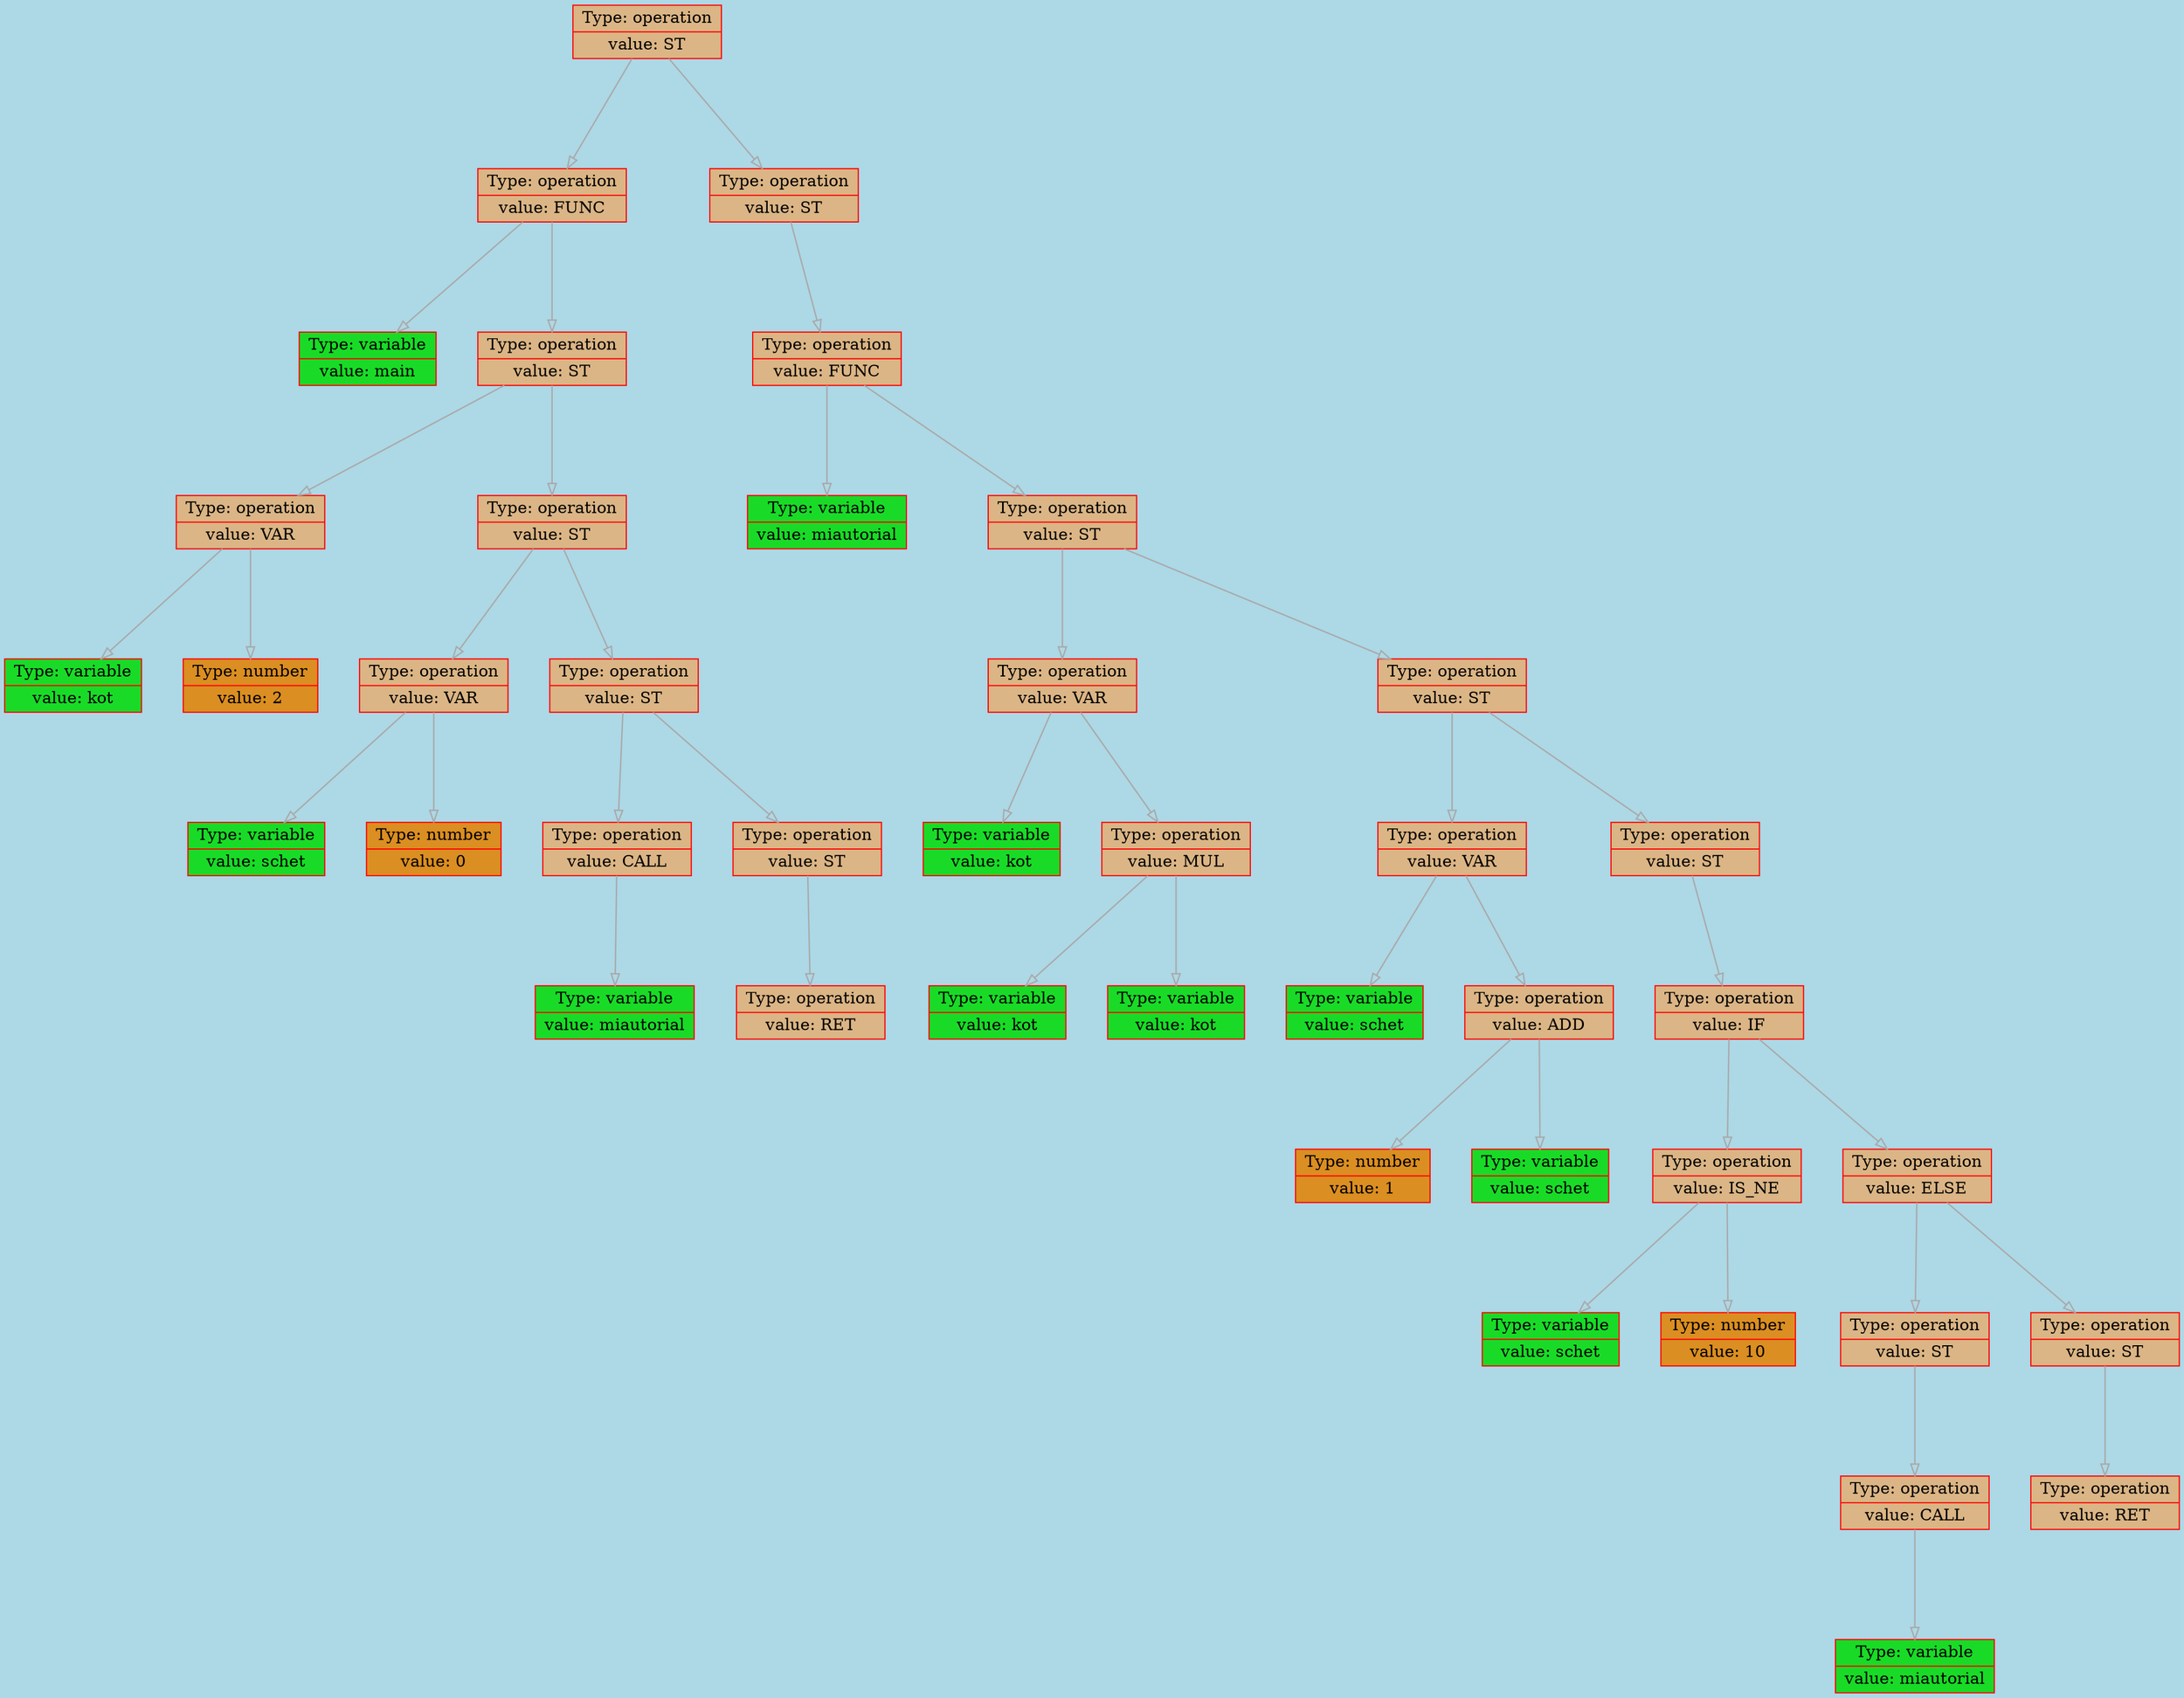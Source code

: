 
    digraph g {
        bgcolor="lightblue";
        dpi      = 200;
        fontname = "Comic Sans MS";
        fontsize = 20;
        rankdir   =  TB;
        edge [color = darkgrey, arrowhead = onormal, arrowsize = 1, penwidth = 1.2]
        graph[fillcolor = lightgreen, ranksep = 1.3, nodesep = 0.5,
        style = "rounded, filled",color = green, penwidth = 2]

    Node000002b30d1991f0[shape=record, width=0.2, style="filled", color="red", fillcolor="#DBB585",label=" {Type: operation | value: ST}"] 
 
Node000002b30d198c30[shape=record, width=0.2, style="filled", color="red", fillcolor="#DBB585",label=" {Type: operation | value: FUNC}"] 
 
Node000002b30d1975b0[shape=record, width=0.2, style="filled", color="red", fillcolor="#19DB27",label=" {Type: variable | value: main}"] 
 
Node000002b30d198bd0[shape=record, width=0.2, style="filled", color="red", fillcolor="#DBB585",label=" {Type: operation | value: ST}"] 
 
Node000002b30d198c60[shape=record, width=0.2, style="filled", color="red", fillcolor="#DBB585",label=" {Type: operation | value: VAR}"] 
 
Node000002b30d1975e0[shape=record, width=0.2, style="filled", color="red", fillcolor="#19DB27",label=" {Type: variable | value: kot}"] 
 
Node000002b30d198e10[shape=record, width=0.2, style="filled", color="red", fillcolor="#DB8E21",label=" {Type: number | value: 2}"] 
 
Node000002b30d198de0[shape=record, width=0.2, style="filled", color="red", fillcolor="#DBB585",label=" {Type: operation | value: ST}"] 
 
Node000002b30d198c00[shape=record, width=0.2, style="filled", color="red", fillcolor="#DBB585",label=" {Type: operation | value: VAR}"] 
 
Node000002b30d198b40[shape=record, width=0.2, style="filled", color="red", fillcolor="#19DB27",label=" {Type: variable | value: schet}"] 
 
Node000002b30d198e40[shape=record, width=0.2, style="filled", color="red", fillcolor="#DB8E21",label=" {Type: number | value: 0}"] 
 
Node000002b30d198b70[shape=record, width=0.2, style="filled", color="red", fillcolor="#DBB585",label=" {Type: operation | value: ST}"] 
 
Node000002b30d198e70[shape=record, width=0.2, style="filled", color="red", fillcolor="#DBB585",label=" {Type: operation | value: CALL}"] 
 
Node000002b30d198ea0[shape=record, width=0.2, style="filled", color="red", fillcolor="#19DB27",label=" {Type: variable | value: miautorial}"] 
 
Node000002b30d198d80[shape=record, width=0.2, style="filled", color="red", fillcolor="#DBB585",label=" {Type: operation | value: ST}"] 
 
Node000002b30d198d50[shape=record, width=0.2, style="filled", color="red", fillcolor="#DBB585",label=" {Type: operation | value: RET}"] 
 
Node000002b30d199160[shape=record, width=0.2, style="filled", color="red", fillcolor="#DBB585",label=" {Type: operation | value: ST}"] 
 
Node000002b30d198f80[shape=record, width=0.2, style="filled", color="red", fillcolor="#DBB585",label=" {Type: operation | value: FUNC}"] 
 
Node000002b30d198d20[shape=record, width=0.2, style="filled", color="red", fillcolor="#19DB27",label=" {Type: variable | value: miautorial}"] 
 
Node000002b30d199040[shape=record, width=0.2, style="filled", color="red", fillcolor="#DBB585",label=" {Type: operation | value: ST}"] 
 
Node000002b30d198cc0[shape=record, width=0.2, style="filled", color="red", fillcolor="#DBB585",label=" {Type: operation | value: VAR}"] 
 
Node000002b30d198cf0[shape=record, width=0.2, style="filled", color="red", fillcolor="#19DB27",label=" {Type: variable | value: kot}"] 
 
Node000002b30d198c90[shape=record, width=0.2, style="filled", color="red", fillcolor="#DBB585",label=" {Type: operation | value: MUL}"] 
 
Node000002b30d198db0[shape=record, width=0.2, style="filled", color="red", fillcolor="#19DB27",label=" {Type: variable | value: kot}"] 
 
Node000002b30d198ba0[shape=record, width=0.2, style="filled", color="red", fillcolor="#19DB27",label=" {Type: variable | value: kot}"] 
 
Node000002b30d199580[shape=record, width=0.2, style="filled", color="red", fillcolor="#DBB585",label=" {Type: operation | value: ST}"] 
 
Node000002b30d199430[shape=record, width=0.2, style="filled", color="red", fillcolor="#DBB585",label=" {Type: operation | value: VAR}"] 
 
Node000002b30d199400[shape=record, width=0.2, style="filled", color="red", fillcolor="#19DB27",label=" {Type: variable | value: schet}"] 
 
Node000002b30d199670[shape=record, width=0.2, style="filled", color="red", fillcolor="#DBB585",label=" {Type: operation | value: ADD}"] 
 
Node000002b30d199130[shape=record, width=0.2, style="filled", color="red", fillcolor="#DB8E21",label=" {Type: number | value: 1}"] 
 
Node000002b30d1994c0[shape=record, width=0.2, style="filled", color="red", fillcolor="#19DB27",label=" {Type: variable | value: schet}"] 
 
Node000002b30d199310[shape=record, width=0.2, style="filled", color="red", fillcolor="#DBB585",label=" {Type: operation | value: ST}"] 
 
Node000002b30d1993a0[shape=record, width=0.2, style="filled", color="red", fillcolor="#DBB585",label=" {Type: operation | value: IF}"] 
 
Node000002b30d198fe0[shape=record, width=0.2, style="filled", color="red", fillcolor="#DBB585",label=" {Type: operation | value: IS_NE}"] 
 
Node000002b30d199640[shape=record, width=0.2, style="filled", color="red", fillcolor="#19DB27",label=" {Type: variable | value: schet}"] 
 
Node000002b30d199250[shape=record, width=0.2, style="filled", color="red", fillcolor="#DB8E21",label=" {Type: number | value: 10}"] 
 
Node000002b30d1995e0[shape=record, width=0.2, style="filled", color="red", fillcolor="#DBB585",label=" {Type: operation | value: ELSE}"] 
 
Node000002b30d1991c0[shape=record, width=0.2, style="filled", color="red", fillcolor="#DBB585",label=" {Type: operation | value: ST}"] 
 
Node000002b30d1992e0[shape=record, width=0.2, style="filled", color="red", fillcolor="#DBB585",label=" {Type: operation | value: CALL}"] 
 
Node000002b30d199370[shape=record, width=0.2, style="filled", color="red", fillcolor="#19DB27",label=" {Type: variable | value: miautorial}"] 
 
Node000002b30d199460[shape=record, width=0.2, style="filled", color="red", fillcolor="#DBB585",label=" {Type: operation | value: ST}"] 
 
Node000002b30d1990d0[shape=record, width=0.2, style="filled", color="red", fillcolor="#DBB585",label=" {Type: operation | value: RET}"] 
 
Node000002b30d1991f0->Node000002b30d198c30
Node000002b30d198c30->Node000002b30d1975b0
Node000002b30d198c30->Node000002b30d198bd0
Node000002b30d198bd0->Node000002b30d198c60
Node000002b30d198c60->Node000002b30d1975e0
Node000002b30d198c60->Node000002b30d198e10
Node000002b30d198bd0->Node000002b30d198de0
Node000002b30d198de0->Node000002b30d198c00
Node000002b30d198c00->Node000002b30d198b40
Node000002b30d198c00->Node000002b30d198e40
Node000002b30d198de0->Node000002b30d198b70
Node000002b30d198b70->Node000002b30d198e70
Node000002b30d198e70->Node000002b30d198ea0
Node000002b30d198b70->Node000002b30d198d80
Node000002b30d198d80->Node000002b30d198d50
Node000002b30d1991f0->Node000002b30d199160
Node000002b30d199160->Node000002b30d198f80
Node000002b30d198f80->Node000002b30d198d20
Node000002b30d198f80->Node000002b30d199040
Node000002b30d199040->Node000002b30d198cc0
Node000002b30d198cc0->Node000002b30d198cf0
Node000002b30d198cc0->Node000002b30d198c90
Node000002b30d198c90->Node000002b30d198db0
Node000002b30d198c90->Node000002b30d198ba0
Node000002b30d199040->Node000002b30d199580
Node000002b30d199580->Node000002b30d199430
Node000002b30d199430->Node000002b30d199400
Node000002b30d199430->Node000002b30d199670
Node000002b30d199670->Node000002b30d199130
Node000002b30d199670->Node000002b30d1994c0
Node000002b30d199580->Node000002b30d199310
Node000002b30d199310->Node000002b30d1993a0
Node000002b30d1993a0->Node000002b30d198fe0
Node000002b30d198fe0->Node000002b30d199640
Node000002b30d198fe0->Node000002b30d199250
Node000002b30d1993a0->Node000002b30d1995e0
Node000002b30d1995e0->Node000002b30d1991c0
Node000002b30d1991c0->Node000002b30d1992e0
Node000002b30d1992e0->Node000002b30d199370
Node000002b30d1995e0->Node000002b30d199460
Node000002b30d199460->Node000002b30d1990d0
}

